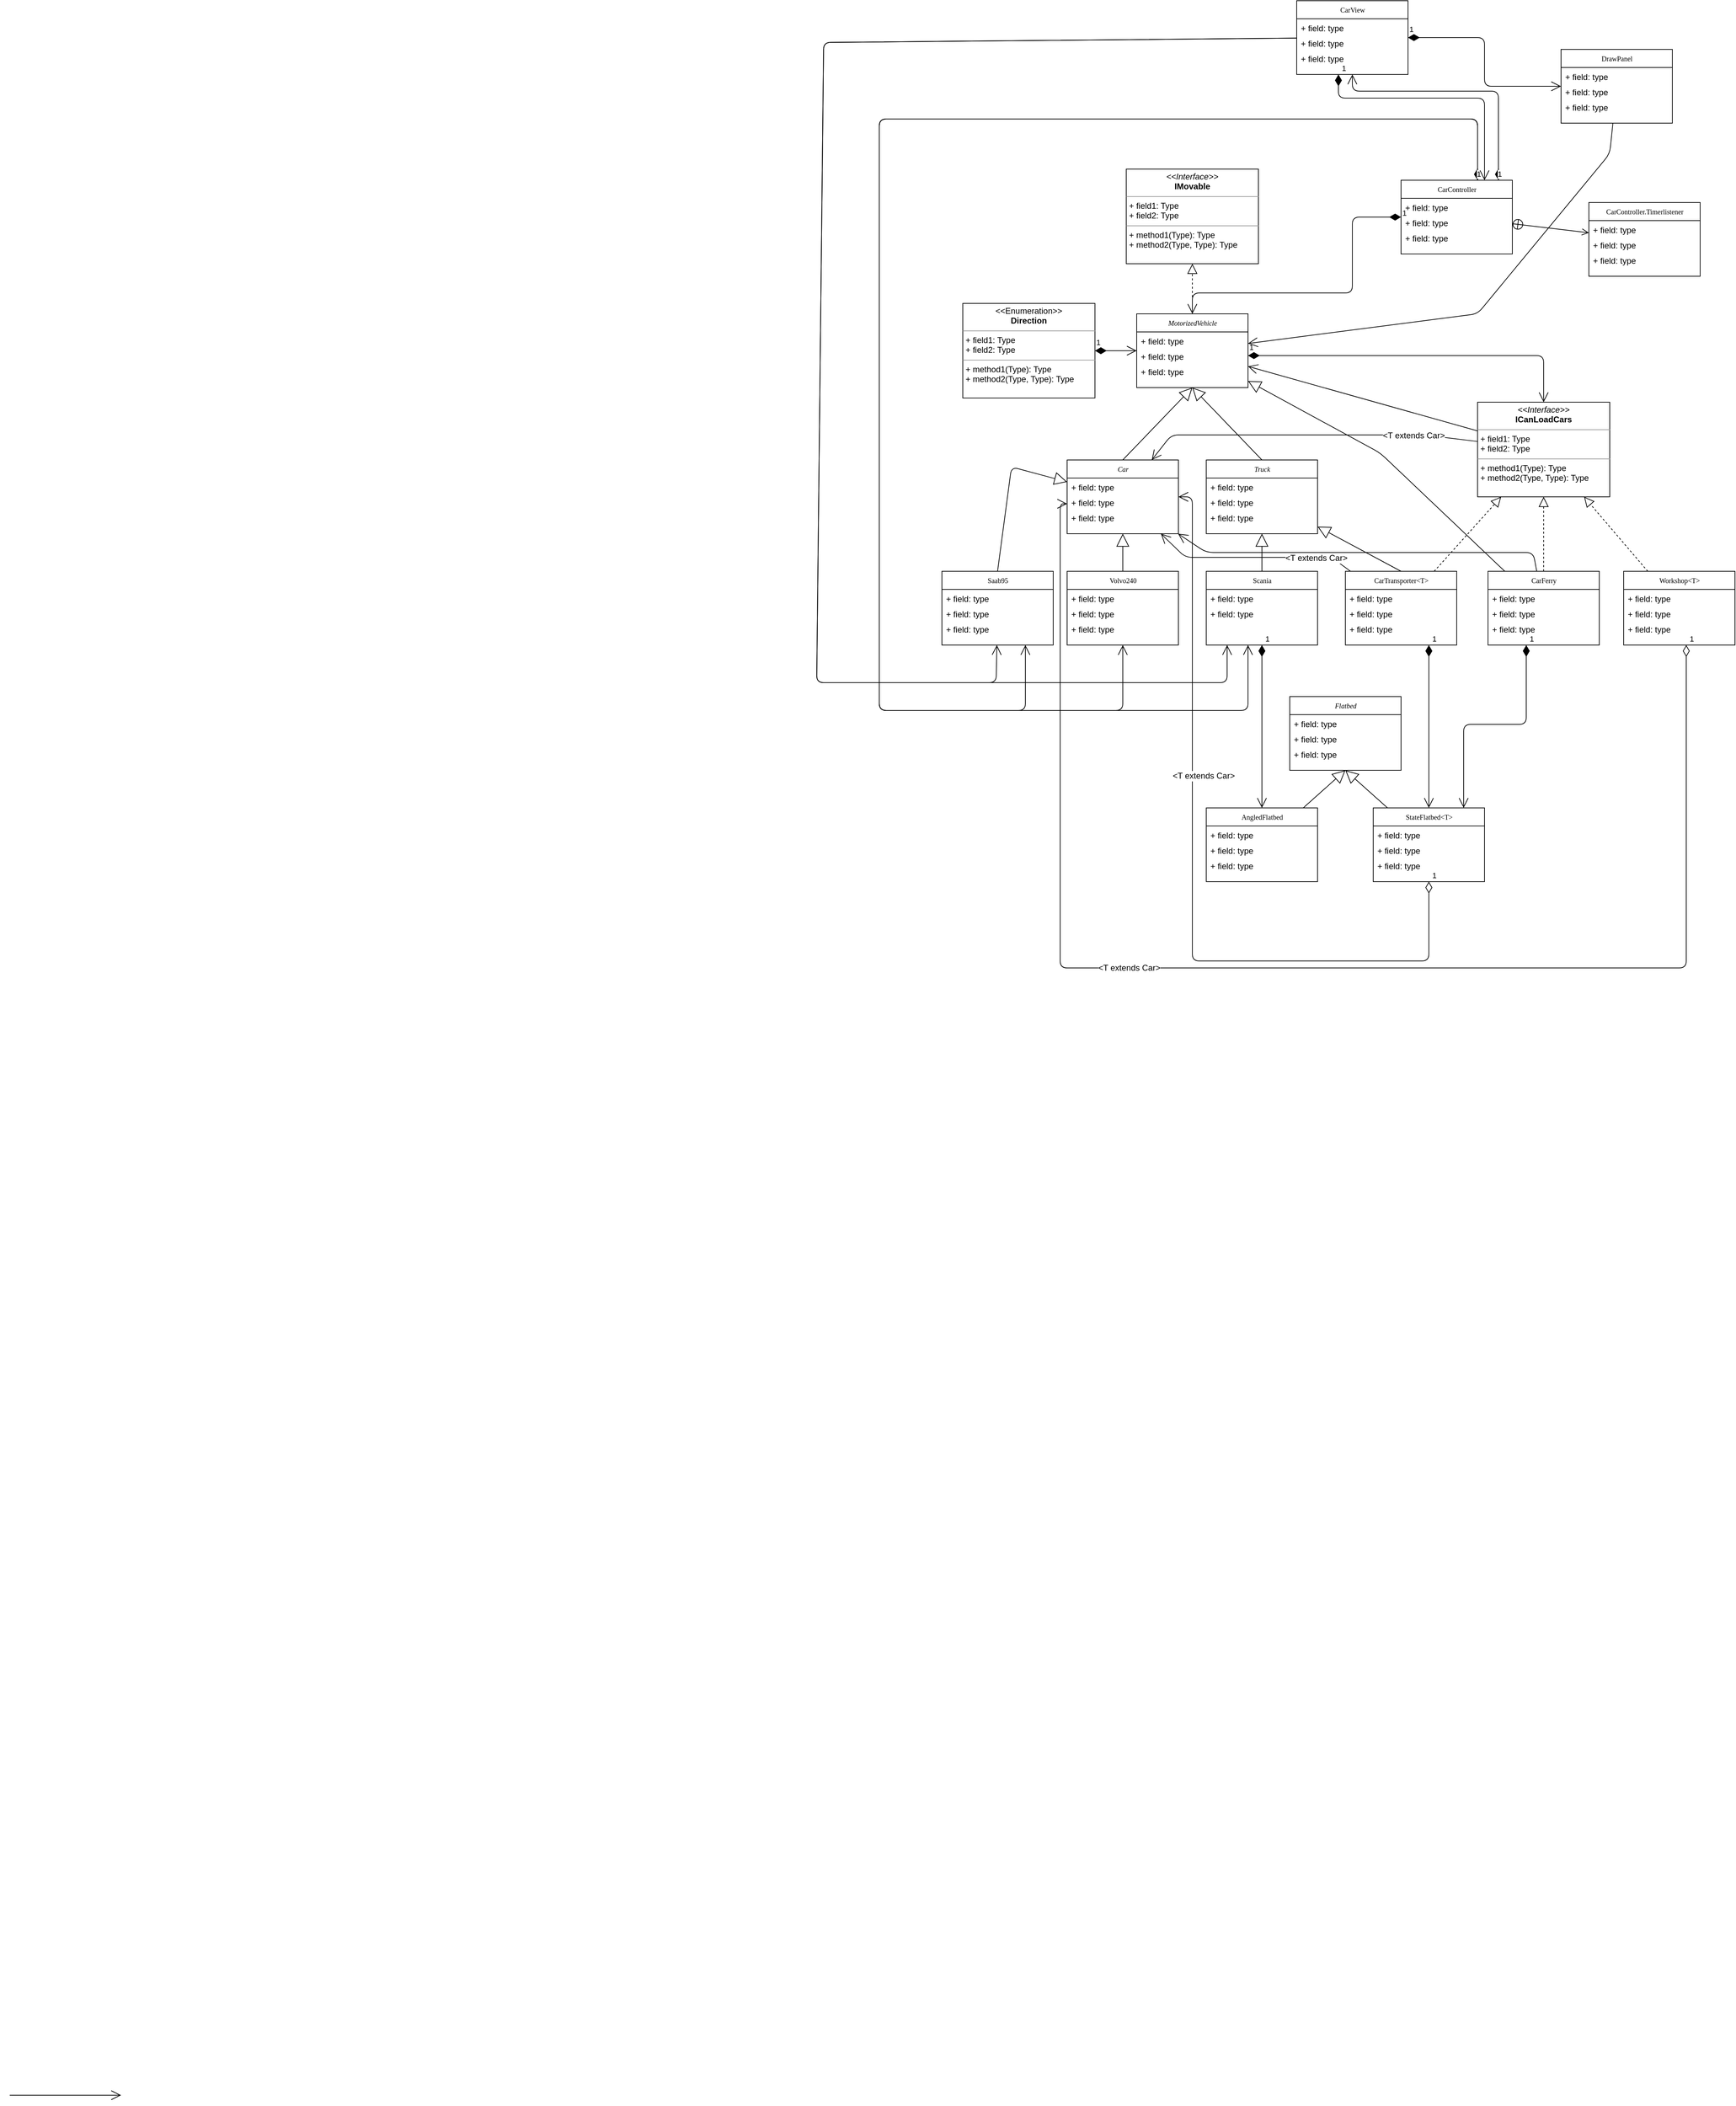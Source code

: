 <mxfile version="12.3.3" type="device" pages="1"><diagram id="c4acf3e9-155e-7222-9cf6-157b1a14988f" name="Page-1"><mxGraphModel dx="3958" dy="777" grid="1" gridSize="10" guides="1" tooltips="1" connect="1" arrows="1" fold="1" page="1" pageScale="1" pageWidth="850" pageHeight="1100" background="#ffffff" math="0" shadow="0"><root><mxCell id="0"/><mxCell id="1" parent="0"/><mxCell id="22l6sueiHiFFFNzTokqS-2" value="&lt;i&gt;MotorizedVehicle&lt;/i&gt;" style="swimlane;html=1;fontStyle=0;childLayout=stackLayout;horizontal=1;startSize=26;fillColor=none;horizontalStack=0;resizeParent=1;resizeLast=0;collapsible=1;marginBottom=0;swimlaneFillColor=#ffffff;rounded=0;shadow=0;comic=0;labelBackgroundColor=none;strokeWidth=1;fontFamily=Verdana;fontSize=10;align=center;" parent="1" vertex="1"><mxGeometry x="-640" y="1240" width="160" height="106" as="geometry"/></mxCell><mxCell id="22l6sueiHiFFFNzTokqS-3" value="+ field: type" style="text;html=1;strokeColor=none;fillColor=none;align=left;verticalAlign=top;spacingLeft=4;spacingRight=4;whiteSpace=wrap;overflow=hidden;rotatable=0;points=[[0,0.5],[1,0.5]];portConstraint=eastwest;" parent="22l6sueiHiFFFNzTokqS-2" vertex="1"><mxGeometry y="26" width="160" height="22" as="geometry"/></mxCell><mxCell id="22l6sueiHiFFFNzTokqS-4" value="+ field: type" style="text;html=1;strokeColor=none;fillColor=none;align=left;verticalAlign=top;spacingLeft=4;spacingRight=4;whiteSpace=wrap;overflow=hidden;rotatable=0;points=[[0,0.5],[1,0.5]];portConstraint=eastwest;" parent="22l6sueiHiFFFNzTokqS-2" vertex="1"><mxGeometry y="48" width="160" height="22" as="geometry"/></mxCell><mxCell id="22l6sueiHiFFFNzTokqS-5" value="+ field: type" style="text;html=1;strokeColor=none;fillColor=none;align=left;verticalAlign=top;spacingLeft=4;spacingRight=4;whiteSpace=wrap;overflow=hidden;rotatable=0;points=[[0,0.5],[1,0.5]];portConstraint=eastwest;" parent="22l6sueiHiFFFNzTokqS-2" vertex="1"><mxGeometry y="70" width="160" height="22" as="geometry"/></mxCell><mxCell id="22l6sueiHiFFFNzTokqS-6" value="Volvo240" style="swimlane;html=1;fontStyle=0;childLayout=stackLayout;horizontal=1;startSize=26;fillColor=none;horizontalStack=0;resizeParent=1;resizeLast=0;collapsible=1;marginBottom=0;swimlaneFillColor=#ffffff;rounded=0;shadow=0;comic=0;labelBackgroundColor=none;strokeWidth=1;fontFamily=Verdana;fontSize=10;align=center;" parent="1" vertex="1"><mxGeometry x="-740" y="1610" width="160" height="106" as="geometry"/></mxCell><mxCell id="22l6sueiHiFFFNzTokqS-7" value="+ field: type" style="text;html=1;strokeColor=none;fillColor=none;align=left;verticalAlign=top;spacingLeft=4;spacingRight=4;whiteSpace=wrap;overflow=hidden;rotatable=0;points=[[0,0.5],[1,0.5]];portConstraint=eastwest;" parent="22l6sueiHiFFFNzTokqS-6" vertex="1"><mxGeometry y="26" width="160" height="22" as="geometry"/></mxCell><mxCell id="22l6sueiHiFFFNzTokqS-8" value="+ field: type" style="text;html=1;strokeColor=none;fillColor=none;align=left;verticalAlign=top;spacingLeft=4;spacingRight=4;whiteSpace=wrap;overflow=hidden;rotatable=0;points=[[0,0.5],[1,0.5]];portConstraint=eastwest;" parent="22l6sueiHiFFFNzTokqS-6" vertex="1"><mxGeometry y="48" width="160" height="22" as="geometry"/></mxCell><mxCell id="22l6sueiHiFFFNzTokqS-9" value="+ field: type" style="text;html=1;strokeColor=none;fillColor=none;align=left;verticalAlign=top;spacingLeft=4;spacingRight=4;whiteSpace=wrap;overflow=hidden;rotatable=0;points=[[0,0.5],[1,0.5]];portConstraint=eastwest;" parent="22l6sueiHiFFFNzTokqS-6" vertex="1"><mxGeometry y="70" width="160" height="22" as="geometry"/></mxCell><mxCell id="22l6sueiHiFFFNzTokqS-12" value="&lt;p style=&quot;margin: 0px ; margin-top: 4px ; text-align: center&quot;&gt;&lt;i&gt;&amp;lt;&amp;lt;Interface&amp;gt;&amp;gt;&lt;/i&gt;&lt;br&gt;&lt;b&gt;IMovable&lt;/b&gt;&lt;/p&gt;&lt;hr size=&quot;1&quot;&gt;&lt;p style=&quot;margin: 0px ; margin-left: 4px&quot;&gt;+ field1: Type&lt;br&gt;+ field2: Type&lt;/p&gt;&lt;hr size=&quot;1&quot;&gt;&lt;p style=&quot;margin: 0px ; margin-left: 4px&quot;&gt;+ method1(Type): Type&lt;br&gt;+ method2(Type, Type): Type&lt;/p&gt;" style="verticalAlign=top;align=left;overflow=fill;fontSize=12;fontFamily=Helvetica;html=1;rounded=0;shadow=0;comic=0;labelBackgroundColor=none;strokeWidth=1" parent="1" vertex="1"><mxGeometry x="-655" y="1032" width="190" height="136" as="geometry"/></mxCell><mxCell id="22l6sueiHiFFFNzTokqS-14" value="Scania" style="swimlane;html=1;fontStyle=0;childLayout=stackLayout;horizontal=1;startSize=26;fillColor=none;horizontalStack=0;resizeParent=1;resizeLast=0;collapsible=1;marginBottom=0;swimlaneFillColor=#ffffff;rounded=0;shadow=0;comic=0;labelBackgroundColor=none;strokeWidth=1;fontFamily=Verdana;fontSize=10;align=center;" parent="1" vertex="1"><mxGeometry x="-540" y="1610" width="160" height="106" as="geometry"/></mxCell><mxCell id="22l6sueiHiFFFNzTokqS-15" value="+ field: type" style="text;html=1;strokeColor=none;fillColor=none;align=left;verticalAlign=top;spacingLeft=4;spacingRight=4;whiteSpace=wrap;overflow=hidden;rotatable=0;points=[[0,0.5],[1,0.5]];portConstraint=eastwest;" parent="22l6sueiHiFFFNzTokqS-14" vertex="1"><mxGeometry y="26" width="160" height="22" as="geometry"/></mxCell><mxCell id="22l6sueiHiFFFNzTokqS-17" value="+ field: type" style="text;html=1;strokeColor=none;fillColor=none;align=left;verticalAlign=top;spacingLeft=4;spacingRight=4;whiteSpace=wrap;overflow=hidden;rotatable=0;points=[[0,0.5],[1,0.5]];portConstraint=eastwest;" parent="22l6sueiHiFFFNzTokqS-14" vertex="1"><mxGeometry y="48" width="160" height="22" as="geometry"/></mxCell><mxCell id="22l6sueiHiFFFNzTokqS-18" value="Saab95" style="swimlane;html=1;fontStyle=0;childLayout=stackLayout;horizontal=1;startSize=26;fillColor=none;horizontalStack=0;resizeParent=1;resizeLast=0;collapsible=1;marginBottom=0;swimlaneFillColor=#ffffff;rounded=0;shadow=0;comic=0;labelBackgroundColor=none;strokeWidth=1;fontFamily=Verdana;fontSize=10;align=center;" parent="1" vertex="1"><mxGeometry x="-920" y="1610" width="160" height="106" as="geometry"/></mxCell><mxCell id="22l6sueiHiFFFNzTokqS-19" value="+ field: type" style="text;html=1;strokeColor=none;fillColor=none;align=left;verticalAlign=top;spacingLeft=4;spacingRight=4;whiteSpace=wrap;overflow=hidden;rotatable=0;points=[[0,0.5],[1,0.5]];portConstraint=eastwest;" parent="22l6sueiHiFFFNzTokqS-18" vertex="1"><mxGeometry y="26" width="160" height="22" as="geometry"/></mxCell><mxCell id="22l6sueiHiFFFNzTokqS-20" value="+ field: type" style="text;html=1;strokeColor=none;fillColor=none;align=left;verticalAlign=top;spacingLeft=4;spacingRight=4;whiteSpace=wrap;overflow=hidden;rotatable=0;points=[[0,0.5],[1,0.5]];portConstraint=eastwest;" parent="22l6sueiHiFFFNzTokqS-18" vertex="1"><mxGeometry y="48" width="160" height="22" as="geometry"/></mxCell><mxCell id="22l6sueiHiFFFNzTokqS-21" value="+ field: type" style="text;html=1;strokeColor=none;fillColor=none;align=left;verticalAlign=top;spacingLeft=4;spacingRight=4;whiteSpace=wrap;overflow=hidden;rotatable=0;points=[[0,0.5],[1,0.5]];portConstraint=eastwest;" parent="22l6sueiHiFFFNzTokqS-18" vertex="1"><mxGeometry y="70" width="160" height="22" as="geometry"/></mxCell><mxCell id="22l6sueiHiFFFNzTokqS-29" value="&lt;i&gt;Car&lt;/i&gt;" style="swimlane;html=1;fontStyle=0;childLayout=stackLayout;horizontal=1;startSize=26;fillColor=none;horizontalStack=0;resizeParent=1;resizeLast=0;collapsible=1;marginBottom=0;swimlaneFillColor=#ffffff;rounded=0;shadow=0;comic=0;labelBackgroundColor=none;strokeWidth=1;fontFamily=Verdana;fontSize=10;align=center;" parent="1" vertex="1"><mxGeometry x="-740" y="1450" width="160" height="106" as="geometry"/></mxCell><mxCell id="22l6sueiHiFFFNzTokqS-30" value="+ field: type" style="text;html=1;strokeColor=none;fillColor=none;align=left;verticalAlign=top;spacingLeft=4;spacingRight=4;whiteSpace=wrap;overflow=hidden;rotatable=0;points=[[0,0.5],[1,0.5]];portConstraint=eastwest;" parent="22l6sueiHiFFFNzTokqS-29" vertex="1"><mxGeometry y="26" width="160" height="22" as="geometry"/></mxCell><mxCell id="22l6sueiHiFFFNzTokqS-31" value="+ field: type" style="text;html=1;strokeColor=none;fillColor=none;align=left;verticalAlign=top;spacingLeft=4;spacingRight=4;whiteSpace=wrap;overflow=hidden;rotatable=0;points=[[0,0.5],[1,0.5]];portConstraint=eastwest;" parent="22l6sueiHiFFFNzTokqS-29" vertex="1"><mxGeometry y="48" width="160" height="22" as="geometry"/></mxCell><mxCell id="22l6sueiHiFFFNzTokqS-32" value="+ field: type" style="text;html=1;strokeColor=none;fillColor=none;align=left;verticalAlign=top;spacingLeft=4;spacingRight=4;whiteSpace=wrap;overflow=hidden;rotatable=0;points=[[0,0.5],[1,0.5]];portConstraint=eastwest;" parent="22l6sueiHiFFFNzTokqS-29" vertex="1"><mxGeometry y="70" width="160" height="22" as="geometry"/></mxCell><mxCell id="22l6sueiHiFFFNzTokqS-33" value="&lt;i&gt;Truck&lt;br&gt;&lt;/i&gt;" style="swimlane;html=1;fontStyle=0;childLayout=stackLayout;horizontal=1;startSize=26;fillColor=none;horizontalStack=0;resizeParent=1;resizeLast=0;collapsible=1;marginBottom=0;swimlaneFillColor=#ffffff;rounded=0;shadow=0;comic=0;labelBackgroundColor=none;strokeWidth=1;fontFamily=Verdana;fontSize=10;align=center;" parent="1" vertex="1"><mxGeometry x="-540" y="1450" width="160" height="106" as="geometry"/></mxCell><mxCell id="22l6sueiHiFFFNzTokqS-34" value="+ field: type" style="text;html=1;strokeColor=none;fillColor=none;align=left;verticalAlign=top;spacingLeft=4;spacingRight=4;whiteSpace=wrap;overflow=hidden;rotatable=0;points=[[0,0.5],[1,0.5]];portConstraint=eastwest;" parent="22l6sueiHiFFFNzTokqS-33" vertex="1"><mxGeometry y="26" width="160" height="22" as="geometry"/></mxCell><mxCell id="22l6sueiHiFFFNzTokqS-35" value="+ field: type" style="text;html=1;strokeColor=none;fillColor=none;align=left;verticalAlign=top;spacingLeft=4;spacingRight=4;whiteSpace=wrap;overflow=hidden;rotatable=0;points=[[0,0.5],[1,0.5]];portConstraint=eastwest;" parent="22l6sueiHiFFFNzTokqS-33" vertex="1"><mxGeometry y="48" width="160" height="22" as="geometry"/></mxCell><mxCell id="22l6sueiHiFFFNzTokqS-36" value="+ field: type" style="text;html=1;strokeColor=none;fillColor=none;align=left;verticalAlign=top;spacingLeft=4;spacingRight=4;whiteSpace=wrap;overflow=hidden;rotatable=0;points=[[0,0.5],[1,0.5]];portConstraint=eastwest;" parent="22l6sueiHiFFFNzTokqS-33" vertex="1"><mxGeometry y="70" width="160" height="22" as="geometry"/></mxCell><mxCell id="22l6sueiHiFFFNzTokqS-38" value="&lt;i&gt;Flatbed&lt;br&gt;&lt;/i&gt;" style="swimlane;html=1;fontStyle=0;childLayout=stackLayout;horizontal=1;startSize=26;fillColor=none;horizontalStack=0;resizeParent=1;resizeLast=0;collapsible=1;marginBottom=0;swimlaneFillColor=#ffffff;rounded=0;shadow=0;comic=0;labelBackgroundColor=none;strokeWidth=1;fontFamily=Verdana;fontSize=10;align=center;" parent="1" vertex="1"><mxGeometry x="-420" y="1790" width="160" height="106" as="geometry"/></mxCell><mxCell id="22l6sueiHiFFFNzTokqS-39" value="+ field: type" style="text;html=1;strokeColor=none;fillColor=none;align=left;verticalAlign=top;spacingLeft=4;spacingRight=4;whiteSpace=wrap;overflow=hidden;rotatable=0;points=[[0,0.5],[1,0.5]];portConstraint=eastwest;" parent="22l6sueiHiFFFNzTokqS-38" vertex="1"><mxGeometry y="26" width="160" height="22" as="geometry"/></mxCell><mxCell id="22l6sueiHiFFFNzTokqS-40" value="+ field: type" style="text;html=1;strokeColor=none;fillColor=none;align=left;verticalAlign=top;spacingLeft=4;spacingRight=4;whiteSpace=wrap;overflow=hidden;rotatable=0;points=[[0,0.5],[1,0.5]];portConstraint=eastwest;" parent="22l6sueiHiFFFNzTokqS-38" vertex="1"><mxGeometry y="48" width="160" height="22" as="geometry"/></mxCell><mxCell id="22l6sueiHiFFFNzTokqS-41" value="+ field: type" style="text;html=1;strokeColor=none;fillColor=none;align=left;verticalAlign=top;spacingLeft=4;spacingRight=4;whiteSpace=wrap;overflow=hidden;rotatable=0;points=[[0,0.5],[1,0.5]];portConstraint=eastwest;" parent="22l6sueiHiFFFNzTokqS-38" vertex="1"><mxGeometry y="70" width="160" height="22" as="geometry"/></mxCell><mxCell id="22l6sueiHiFFFNzTokqS-42" value="StateFlatbed&amp;lt;T&amp;gt;" style="swimlane;html=1;fontStyle=0;childLayout=stackLayout;horizontal=1;startSize=26;fillColor=none;horizontalStack=0;resizeParent=1;resizeLast=0;collapsible=1;marginBottom=0;swimlaneFillColor=#ffffff;rounded=0;shadow=0;comic=0;labelBackgroundColor=none;strokeWidth=1;fontFamily=Verdana;fontSize=10;align=center;" parent="1" vertex="1"><mxGeometry x="-300" y="1950" width="160" height="106" as="geometry"/></mxCell><mxCell id="22l6sueiHiFFFNzTokqS-43" value="+ field: type" style="text;html=1;strokeColor=none;fillColor=none;align=left;verticalAlign=top;spacingLeft=4;spacingRight=4;whiteSpace=wrap;overflow=hidden;rotatable=0;points=[[0,0.5],[1,0.5]];portConstraint=eastwest;" parent="22l6sueiHiFFFNzTokqS-42" vertex="1"><mxGeometry y="26" width="160" height="22" as="geometry"/></mxCell><mxCell id="22l6sueiHiFFFNzTokqS-44" value="+ field: type" style="text;html=1;strokeColor=none;fillColor=none;align=left;verticalAlign=top;spacingLeft=4;spacingRight=4;whiteSpace=wrap;overflow=hidden;rotatable=0;points=[[0,0.5],[1,0.5]];portConstraint=eastwest;" parent="22l6sueiHiFFFNzTokqS-42" vertex="1"><mxGeometry y="48" width="160" height="22" as="geometry"/></mxCell><mxCell id="22l6sueiHiFFFNzTokqS-45" value="+ field: type" style="text;html=1;strokeColor=none;fillColor=none;align=left;verticalAlign=top;spacingLeft=4;spacingRight=4;whiteSpace=wrap;overflow=hidden;rotatable=0;points=[[0,0.5],[1,0.5]];portConstraint=eastwest;" parent="22l6sueiHiFFFNzTokqS-42" vertex="1"><mxGeometry y="70" width="160" height="22" as="geometry"/></mxCell><mxCell id="22l6sueiHiFFFNzTokqS-46" value="AngledFlatbed" style="swimlane;html=1;fontStyle=0;childLayout=stackLayout;horizontal=1;startSize=26;fillColor=none;horizontalStack=0;resizeParent=1;resizeLast=0;collapsible=1;marginBottom=0;swimlaneFillColor=#ffffff;rounded=0;shadow=0;comic=0;labelBackgroundColor=none;strokeWidth=1;fontFamily=Verdana;fontSize=10;align=center;" parent="1" vertex="1"><mxGeometry x="-540" y="1950" width="160" height="106" as="geometry"/></mxCell><mxCell id="22l6sueiHiFFFNzTokqS-47" value="+ field: type" style="text;html=1;strokeColor=none;fillColor=none;align=left;verticalAlign=top;spacingLeft=4;spacingRight=4;whiteSpace=wrap;overflow=hidden;rotatable=0;points=[[0,0.5],[1,0.5]];portConstraint=eastwest;" parent="22l6sueiHiFFFNzTokqS-46" vertex="1"><mxGeometry y="26" width="160" height="22" as="geometry"/></mxCell><mxCell id="22l6sueiHiFFFNzTokqS-48" value="+ field: type" style="text;html=1;strokeColor=none;fillColor=none;align=left;verticalAlign=top;spacingLeft=4;spacingRight=4;whiteSpace=wrap;overflow=hidden;rotatable=0;points=[[0,0.5],[1,0.5]];portConstraint=eastwest;" parent="22l6sueiHiFFFNzTokqS-46" vertex="1"><mxGeometry y="48" width="160" height="22" as="geometry"/></mxCell><mxCell id="22l6sueiHiFFFNzTokqS-49" value="+ field: type" style="text;html=1;strokeColor=none;fillColor=none;align=left;verticalAlign=top;spacingLeft=4;spacingRight=4;whiteSpace=wrap;overflow=hidden;rotatable=0;points=[[0,0.5],[1,0.5]];portConstraint=eastwest;" parent="22l6sueiHiFFFNzTokqS-46" vertex="1"><mxGeometry y="70" width="160" height="22" as="geometry"/></mxCell><mxCell id="22l6sueiHiFFFNzTokqS-50" value="&lt;p style=&quot;margin: 0px ; margin-top: 4px ; text-align: center&quot;&gt;&lt;i&gt;&amp;lt;&amp;lt;Interface&amp;gt;&amp;gt;&lt;/i&gt;&lt;br&gt;&lt;b&gt;ICanLoadCars&lt;/b&gt;&lt;/p&gt;&lt;hr size=&quot;1&quot;&gt;&lt;p style=&quot;margin: 0px ; margin-left: 4px&quot;&gt;+ field1: Type&lt;br&gt;+ field2: Type&lt;/p&gt;&lt;hr size=&quot;1&quot;&gt;&lt;p style=&quot;margin: 0px ; margin-left: 4px&quot;&gt;+ method1(Type): Type&lt;br&gt;+ method2(Type, Type): Type&lt;/p&gt;" style="verticalAlign=top;align=left;overflow=fill;fontSize=12;fontFamily=Helvetica;html=1;rounded=0;shadow=0;comic=0;labelBackgroundColor=none;strokeWidth=1" parent="1" vertex="1"><mxGeometry x="-150" y="1367" width="190" height="136" as="geometry"/></mxCell><mxCell id="22l6sueiHiFFFNzTokqS-55" value="Workshop&amp;lt;T&amp;gt;" style="swimlane;html=1;fontStyle=0;childLayout=stackLayout;horizontal=1;startSize=26;fillColor=none;horizontalStack=0;resizeParent=1;resizeLast=0;collapsible=1;marginBottom=0;swimlaneFillColor=#ffffff;rounded=0;shadow=0;comic=0;labelBackgroundColor=none;strokeWidth=1;fontFamily=Verdana;fontSize=10;align=center;" parent="1" vertex="1"><mxGeometry x="60" y="1610" width="160" height="106" as="geometry"/></mxCell><mxCell id="22l6sueiHiFFFNzTokqS-56" value="+ field: type" style="text;html=1;strokeColor=none;fillColor=none;align=left;verticalAlign=top;spacingLeft=4;spacingRight=4;whiteSpace=wrap;overflow=hidden;rotatable=0;points=[[0,0.5],[1,0.5]];portConstraint=eastwest;" parent="22l6sueiHiFFFNzTokqS-55" vertex="1"><mxGeometry y="26" width="160" height="22" as="geometry"/></mxCell><mxCell id="22l6sueiHiFFFNzTokqS-57" value="+ field: type" style="text;html=1;strokeColor=none;fillColor=none;align=left;verticalAlign=top;spacingLeft=4;spacingRight=4;whiteSpace=wrap;overflow=hidden;rotatable=0;points=[[0,0.5],[1,0.5]];portConstraint=eastwest;" parent="22l6sueiHiFFFNzTokqS-55" vertex="1"><mxGeometry y="48" width="160" height="22" as="geometry"/></mxCell><mxCell id="22l6sueiHiFFFNzTokqS-58" value="+ field: type" style="text;html=1;strokeColor=none;fillColor=none;align=left;verticalAlign=top;spacingLeft=4;spacingRight=4;whiteSpace=wrap;overflow=hidden;rotatable=0;points=[[0,0.5],[1,0.5]];portConstraint=eastwest;" parent="22l6sueiHiFFFNzTokqS-55" vertex="1"><mxGeometry y="70" width="160" height="22" as="geometry"/></mxCell><mxCell id="22l6sueiHiFFFNzTokqS-59" value="" style="endArrow=block;endSize=16;endFill=0;html=1;exitX=0.5;exitY=0;exitDx=0;exitDy=0;entryX=0.5;entryY=1;entryDx=0;entryDy=0;" parent="1" source="22l6sueiHiFFFNzTokqS-33" target="22l6sueiHiFFFNzTokqS-2" edge="1"><mxGeometry width="160" relative="1" as="geometry"><mxPoint x="600" y="1069.5" as="sourcePoint"/><mxPoint x="440" y="1069.5" as="targetPoint"/></mxGeometry></mxCell><mxCell id="22l6sueiHiFFFNzTokqS-60" value="" style="endArrow=block;endSize=16;endFill=0;html=1;exitX=0.5;exitY=0;exitDx=0;exitDy=0;entryX=0.5;entryY=1;entryDx=0;entryDy=0;" parent="1" source="22l6sueiHiFFFNzTokqS-29" target="22l6sueiHiFFFNzTokqS-2" edge="1"><mxGeometry width="160" relative="1" as="geometry"><mxPoint x="290" y="1110" as="sourcePoint"/><mxPoint x="395" y="1064" as="targetPoint"/></mxGeometry></mxCell><mxCell id="22l6sueiHiFFFNzTokqS-61" value="" style="endArrow=block;endSize=16;endFill=0;html=1;exitX=0.5;exitY=0;exitDx=0;exitDy=0;" parent="1" source="22l6sueiHiFFFNzTokqS-24" target="22l6sueiHiFFFNzTokqS-33" edge="1"><mxGeometry width="160" relative="1" as="geometry"><mxPoint x="175" y="1266" as="sourcePoint"/><mxPoint x="280" y="1220" as="targetPoint"/></mxGeometry></mxCell><mxCell id="22l6sueiHiFFFNzTokqS-62" value="" style="endArrow=block;endSize=16;endFill=0;html=1;exitX=0.5;exitY=0;exitDx=0;exitDy=0;" parent="1" source="22l6sueiHiFFFNzTokqS-14" target="22l6sueiHiFFFNzTokqS-33" edge="1"><mxGeometry width="160" relative="1" as="geometry"><mxPoint x="110" y="1290" as="sourcePoint"/><mxPoint x="290" y="1216" as="targetPoint"/><Array as="points"/></mxGeometry></mxCell><mxCell id="22l6sueiHiFFFNzTokqS-63" value="" style="endArrow=block;endSize=16;endFill=0;html=1;exitX=0.5;exitY=0;exitDx=0;exitDy=0;" parent="1" source="22l6sueiHiFFFNzTokqS-18" target="22l6sueiHiFFFNzTokqS-29" edge="1"><mxGeometry width="160" relative="1" as="geometry"><mxPoint x="-840" y="1634" as="sourcePoint"/><mxPoint x="-840" y="1570" as="targetPoint"/><Array as="points"><mxPoint x="-820" y="1460"/></Array></mxGeometry></mxCell><mxCell id="22l6sueiHiFFFNzTokqS-64" value="" style="endArrow=block;endSize=16;endFill=0;html=1;exitX=0.5;exitY=0;exitDx=0;exitDy=0;" parent="1" source="22l6sueiHiFFFNzTokqS-6" target="22l6sueiHiFFFNzTokqS-29" edge="1"><mxGeometry width="160" relative="1" as="geometry"><mxPoint x="-800" y="1624" as="sourcePoint"/><mxPoint x="-800" y="1550" as="targetPoint"/></mxGeometry></mxCell><mxCell id="22l6sueiHiFFFNzTokqS-66" value="" style="endArrow=block;endSize=16;endFill=0;html=1;entryX=0.5;entryY=1;entryDx=0;entryDy=0;" parent="1" source="22l6sueiHiFFFNzTokqS-46" target="22l6sueiHiFFFNzTokqS-38" edge="1"><mxGeometry width="160" relative="1" as="geometry"><mxPoint x="-110" y="1374" as="sourcePoint"/><mxPoint x="-200" y="1300" as="targetPoint"/></mxGeometry></mxCell><mxCell id="JHe9qnljr61eEsj72Y4U-10" value="CarFerry" style="swimlane;html=1;fontStyle=0;childLayout=stackLayout;horizontal=1;startSize=26;fillColor=none;horizontalStack=0;resizeParent=1;resizeLast=0;collapsible=1;marginBottom=0;swimlaneFillColor=#ffffff;rounded=0;shadow=0;comic=0;labelBackgroundColor=none;strokeWidth=1;fontFamily=Verdana;fontSize=10;align=center;" parent="1" vertex="1"><mxGeometry x="-135" y="1610" width="160" height="106" as="geometry"/></mxCell><mxCell id="JHe9qnljr61eEsj72Y4U-11" value="+ field: type" style="text;html=1;strokeColor=none;fillColor=none;align=left;verticalAlign=top;spacingLeft=4;spacingRight=4;whiteSpace=wrap;overflow=hidden;rotatable=0;points=[[0,0.5],[1,0.5]];portConstraint=eastwest;" parent="JHe9qnljr61eEsj72Y4U-10" vertex="1"><mxGeometry y="26" width="160" height="22" as="geometry"/></mxCell><mxCell id="JHe9qnljr61eEsj72Y4U-12" value="+ field: type" style="text;html=1;strokeColor=none;fillColor=none;align=left;verticalAlign=top;spacingLeft=4;spacingRight=4;whiteSpace=wrap;overflow=hidden;rotatable=0;points=[[0,0.5],[1,0.5]];portConstraint=eastwest;" parent="JHe9qnljr61eEsj72Y4U-10" vertex="1"><mxGeometry y="48" width="160" height="22" as="geometry"/></mxCell><mxCell id="JHe9qnljr61eEsj72Y4U-13" value="+ field: type" style="text;html=1;strokeColor=none;fillColor=none;align=left;verticalAlign=top;spacingLeft=4;spacingRight=4;whiteSpace=wrap;overflow=hidden;rotatable=0;points=[[0,0.5],[1,0.5]];portConstraint=eastwest;" parent="JHe9qnljr61eEsj72Y4U-10" vertex="1"><mxGeometry y="70" width="160" height="22" as="geometry"/></mxCell><mxCell id="22l6sueiHiFFFNzTokqS-24" value="CarTransporter&amp;lt;T&amp;gt;" style="swimlane;html=1;fontStyle=0;childLayout=stackLayout;horizontal=1;startSize=26;fillColor=none;horizontalStack=0;resizeParent=1;resizeLast=0;collapsible=1;marginBottom=0;swimlaneFillColor=#ffffff;rounded=0;shadow=0;comic=0;labelBackgroundColor=none;strokeWidth=1;fontFamily=Verdana;fontSize=10;align=center;" parent="1" vertex="1"><mxGeometry x="-340" y="1610" width="160" height="106" as="geometry"/></mxCell><mxCell id="22l6sueiHiFFFNzTokqS-25" value="+ field: type" style="text;html=1;strokeColor=none;fillColor=none;align=left;verticalAlign=top;spacingLeft=4;spacingRight=4;whiteSpace=wrap;overflow=hidden;rotatable=0;points=[[0,0.5],[1,0.5]];portConstraint=eastwest;" parent="22l6sueiHiFFFNzTokqS-24" vertex="1"><mxGeometry y="26" width="160" height="22" as="geometry"/></mxCell><mxCell id="22l6sueiHiFFFNzTokqS-26" value="+ field: type" style="text;html=1;strokeColor=none;fillColor=none;align=left;verticalAlign=top;spacingLeft=4;spacingRight=4;whiteSpace=wrap;overflow=hidden;rotatable=0;points=[[0,0.5],[1,0.5]];portConstraint=eastwest;" parent="22l6sueiHiFFFNzTokqS-24" vertex="1"><mxGeometry y="48" width="160" height="22" as="geometry"/></mxCell><mxCell id="22l6sueiHiFFFNzTokqS-27" value="+ field: type" style="text;html=1;strokeColor=none;fillColor=none;align=left;verticalAlign=top;spacingLeft=4;spacingRight=4;whiteSpace=wrap;overflow=hidden;rotatable=0;points=[[0,0.5],[1,0.5]];portConstraint=eastwest;" parent="22l6sueiHiFFFNzTokqS-24" vertex="1"><mxGeometry y="70" width="160" height="22" as="geometry"/></mxCell><mxCell id="JHe9qnljr61eEsj72Y4U-16" value="" style="endArrow=block;endSize=16;endFill=0;html=1;" parent="1" source="JHe9qnljr61eEsj72Y4U-10" target="22l6sueiHiFFFNzTokqS-2" edge="1"><mxGeometry width="160" relative="1" as="geometry"><mxPoint x="130" y="1063" as="sourcePoint"/><mxPoint x="235" y="1017" as="targetPoint"/><Array as="points"><mxPoint x="-290" y="1440"/></Array></mxGeometry></mxCell><mxCell id="JHe9qnljr61eEsj72Y4U-19" value="1" style="endArrow=open;html=1;endSize=12;startArrow=diamondThin;startSize=14;startFill=1;edgeStyle=orthogonalEdgeStyle;align=left;verticalAlign=bottom;" parent="1" source="22l6sueiHiFFFNzTokqS-24" target="22l6sueiHiFFFNzTokqS-42" edge="1"><mxGeometry x="-1" y="3" relative="1" as="geometry"><mxPoint x="-210" y="1640" as="sourcePoint"/><mxPoint x="-50" y="1640" as="targetPoint"/><Array as="points"><mxPoint x="-220" y="1770"/><mxPoint x="-220" y="1770"/></Array></mxGeometry></mxCell><mxCell id="JHe9qnljr61eEsj72Y4U-20" value="1" style="endArrow=open;html=1;endSize=12;startArrow=diamondThin;startSize=14;startFill=1;edgeStyle=orthogonalEdgeStyle;align=left;verticalAlign=bottom;" parent="1" source="JHe9qnljr61eEsj72Y4U-10" target="22l6sueiHiFFFNzTokqS-42" edge="1"><mxGeometry x="-1" y="3" relative="1" as="geometry"><mxPoint x="30" y="1343" as="sourcePoint"/><mxPoint x="-190" y="1423" as="targetPoint"/><Array as="points"><mxPoint x="-80" y="1830"/><mxPoint x="-170" y="1830"/></Array></mxGeometry></mxCell><mxCell id="JHe9qnljr61eEsj72Y4U-22" value="1" style="endArrow=open;html=1;endSize=12;startArrow=diamondThin;startSize=14;startFill=1;edgeStyle=orthogonalEdgeStyle;align=left;verticalAlign=bottom;" parent="1" source="22l6sueiHiFFFNzTokqS-14" target="22l6sueiHiFFFNzTokqS-46" edge="1"><mxGeometry x="-1" y="3" relative="1" as="geometry"><mxPoint x="30" y="1480" as="sourcePoint"/><mxPoint x="-190" y="1560" as="targetPoint"/></mxGeometry></mxCell><mxCell id="JHe9qnljr61eEsj72Y4U-23" value="" style="endArrow=block;endSize=16;endFill=0;html=1;entryX=0.5;entryY=1;entryDx=0;entryDy=0;" parent="1" target="22l6sueiHiFFFNzTokqS-38" edge="1" source="22l6sueiHiFFFNzTokqS-42"><mxGeometry width="160" relative="1" as="geometry"><mxPoint x="-460" y="1420" as="sourcePoint"/><mxPoint x="-550" y="1340" as="targetPoint"/></mxGeometry></mxCell><mxCell id="Su4_n0dDBhSsGX5XP4w--8" value="&lt;p style=&quot;margin: 0px ; margin-top: 4px ; text-align: center&quot;&gt;&amp;lt;&amp;lt;Enumeration&amp;gt;&amp;gt;&lt;br&gt;&lt;b&gt;Direction&lt;/b&gt;&lt;/p&gt;&lt;hr size=&quot;1&quot;&gt;&lt;p style=&quot;margin: 0px ; margin-left: 4px&quot;&gt;+ field1: Type&lt;br&gt;+ field2: Type&lt;/p&gt;&lt;hr size=&quot;1&quot;&gt;&lt;p style=&quot;margin: 0px ; margin-left: 4px&quot;&gt;+ method1(Type): Type&lt;br&gt;+ method2(Type, Type): Type&lt;/p&gt;" style="verticalAlign=top;align=left;overflow=fill;fontSize=12;fontFamily=Helvetica;html=1;rounded=0;shadow=0;comic=0;labelBackgroundColor=none;strokeWidth=1" vertex="1" parent="1"><mxGeometry x="-890" y="1225" width="190" height="136" as="geometry"/></mxCell><mxCell id="Su4_n0dDBhSsGX5XP4w--9" value="1" style="endArrow=open;html=1;endSize=12;startArrow=diamondThin;startSize=14;startFill=1;edgeStyle=orthogonalEdgeStyle;align=left;verticalAlign=bottom;" edge="1" parent="1" source="Su4_n0dDBhSsGX5XP4w--8" target="22l6sueiHiFFFNzTokqS-2"><mxGeometry x="-1" y="3" relative="1" as="geometry"><mxPoint x="-450" y="1726" as="sourcePoint"/><mxPoint x="-450" y="1960" as="targetPoint"/></mxGeometry></mxCell><mxCell id="Su4_n0dDBhSsGX5XP4w--11" value="1" style="endArrow=open;html=1;endSize=12;startArrow=diamondThin;startSize=14;startFill=1;edgeStyle=orthogonalEdgeStyle;align=left;verticalAlign=bottom;" edge="1" parent="1" source="22l6sueiHiFFFNzTokqS-2" target="22l6sueiHiFFFNzTokqS-50"><mxGeometry x="-1" y="3" relative="1" as="geometry"><mxPoint x="-630" y="1303" as="sourcePoint"/><mxPoint x="-690" y="1303" as="targetPoint"/><Array as="points"><mxPoint x="-55" y="1300"/></Array></mxGeometry></mxCell><mxCell id="Su4_n0dDBhSsGX5XP4w--12" value="CarController" style="swimlane;html=1;fontStyle=0;childLayout=stackLayout;horizontal=1;startSize=26;fillColor=none;horizontalStack=0;resizeParent=1;resizeLast=0;collapsible=1;marginBottom=0;swimlaneFillColor=#ffffff;rounded=0;shadow=0;comic=0;labelBackgroundColor=none;strokeWidth=1;fontFamily=Verdana;fontSize=10;align=center;" vertex="1" parent="1"><mxGeometry x="-260" y="1048" width="160" height="106" as="geometry"/></mxCell><mxCell id="Su4_n0dDBhSsGX5XP4w--13" value="+ field: type" style="text;html=1;strokeColor=none;fillColor=none;align=left;verticalAlign=top;spacingLeft=4;spacingRight=4;whiteSpace=wrap;overflow=hidden;rotatable=0;points=[[0,0.5],[1,0.5]];portConstraint=eastwest;" vertex="1" parent="Su4_n0dDBhSsGX5XP4w--12"><mxGeometry y="26" width="160" height="22" as="geometry"/></mxCell><mxCell id="Su4_n0dDBhSsGX5XP4w--14" value="+ field: type" style="text;html=1;strokeColor=none;fillColor=none;align=left;verticalAlign=top;spacingLeft=4;spacingRight=4;whiteSpace=wrap;overflow=hidden;rotatable=0;points=[[0,0.5],[1,0.5]];portConstraint=eastwest;" vertex="1" parent="Su4_n0dDBhSsGX5XP4w--12"><mxGeometry y="48" width="160" height="22" as="geometry"/></mxCell><mxCell id="Su4_n0dDBhSsGX5XP4w--15" value="+ field: type" style="text;html=1;strokeColor=none;fillColor=none;align=left;verticalAlign=top;spacingLeft=4;spacingRight=4;whiteSpace=wrap;overflow=hidden;rotatable=0;points=[[0,0.5],[1,0.5]];portConstraint=eastwest;" vertex="1" parent="Su4_n0dDBhSsGX5XP4w--12"><mxGeometry y="70" width="160" height="22" as="geometry"/></mxCell><mxCell id="Su4_n0dDBhSsGX5XP4w--16" value="&lt;div&gt;DrawPanel&lt;/div&gt;" style="swimlane;html=1;fontStyle=0;childLayout=stackLayout;horizontal=1;startSize=26;fillColor=none;horizontalStack=0;resizeParent=1;resizeLast=0;collapsible=1;marginBottom=0;swimlaneFillColor=#ffffff;rounded=0;shadow=0;comic=0;labelBackgroundColor=none;strokeWidth=1;fontFamily=Verdana;fontSize=10;align=center;" vertex="1" parent="1"><mxGeometry x="-30" y="860" width="160" height="106" as="geometry"/></mxCell><mxCell id="Su4_n0dDBhSsGX5XP4w--17" value="+ field: type" style="text;html=1;strokeColor=none;fillColor=none;align=left;verticalAlign=top;spacingLeft=4;spacingRight=4;whiteSpace=wrap;overflow=hidden;rotatable=0;points=[[0,0.5],[1,0.5]];portConstraint=eastwest;" vertex="1" parent="Su4_n0dDBhSsGX5XP4w--16"><mxGeometry y="26" width="160" height="22" as="geometry"/></mxCell><mxCell id="Su4_n0dDBhSsGX5XP4w--18" value="+ field: type" style="text;html=1;strokeColor=none;fillColor=none;align=left;verticalAlign=top;spacingLeft=4;spacingRight=4;whiteSpace=wrap;overflow=hidden;rotatable=0;points=[[0,0.5],[1,0.5]];portConstraint=eastwest;" vertex="1" parent="Su4_n0dDBhSsGX5XP4w--16"><mxGeometry y="48" width="160" height="22" as="geometry"/></mxCell><mxCell id="Su4_n0dDBhSsGX5XP4w--19" value="+ field: type" style="text;html=1;strokeColor=none;fillColor=none;align=left;verticalAlign=top;spacingLeft=4;spacingRight=4;whiteSpace=wrap;overflow=hidden;rotatable=0;points=[[0,0.5],[1,0.5]];portConstraint=eastwest;" vertex="1" parent="Su4_n0dDBhSsGX5XP4w--16"><mxGeometry y="70" width="160" height="22" as="geometry"/></mxCell><mxCell id="Su4_n0dDBhSsGX5XP4w--20" value="CarView" style="swimlane;html=1;fontStyle=0;childLayout=stackLayout;horizontal=1;startSize=26;fillColor=none;horizontalStack=0;resizeParent=1;resizeLast=0;collapsible=1;marginBottom=0;swimlaneFillColor=#ffffff;rounded=0;shadow=0;comic=0;labelBackgroundColor=none;strokeWidth=1;fontFamily=Verdana;fontSize=10;align=center;" vertex="1" parent="1"><mxGeometry x="-410" y="790" width="160" height="106" as="geometry"/></mxCell><mxCell id="Su4_n0dDBhSsGX5XP4w--21" value="+ field: type" style="text;html=1;strokeColor=none;fillColor=none;align=left;verticalAlign=top;spacingLeft=4;spacingRight=4;whiteSpace=wrap;overflow=hidden;rotatable=0;points=[[0,0.5],[1,0.5]];portConstraint=eastwest;" vertex="1" parent="Su4_n0dDBhSsGX5XP4w--20"><mxGeometry y="26" width="160" height="22" as="geometry"/></mxCell><mxCell id="Su4_n0dDBhSsGX5XP4w--22" value="+ field: type" style="text;html=1;strokeColor=none;fillColor=none;align=left;verticalAlign=top;spacingLeft=4;spacingRight=4;whiteSpace=wrap;overflow=hidden;rotatable=0;points=[[0,0.5],[1,0.5]];portConstraint=eastwest;" vertex="1" parent="Su4_n0dDBhSsGX5XP4w--20"><mxGeometry y="48" width="160" height="22" as="geometry"/></mxCell><mxCell id="Su4_n0dDBhSsGX5XP4w--23" value="+ field: type" style="text;html=1;strokeColor=none;fillColor=none;align=left;verticalAlign=top;spacingLeft=4;spacingRight=4;whiteSpace=wrap;overflow=hidden;rotatable=0;points=[[0,0.5],[1,0.5]];portConstraint=eastwest;" vertex="1" parent="Su4_n0dDBhSsGX5XP4w--20"><mxGeometry y="70" width="160" height="22" as="geometry"/></mxCell><mxCell id="Su4_n0dDBhSsGX5XP4w--25" value="CarController.Timerlistener" style="swimlane;html=1;fontStyle=0;childLayout=stackLayout;horizontal=1;startSize=26;fillColor=none;horizontalStack=0;resizeParent=1;resizeLast=0;collapsible=1;marginBottom=0;swimlaneFillColor=#ffffff;rounded=0;shadow=0;comic=0;labelBackgroundColor=none;strokeWidth=1;fontFamily=Verdana;fontSize=10;align=center;" vertex="1" parent="1"><mxGeometry x="10" y="1080" width="160" height="106" as="geometry"/></mxCell><mxCell id="Su4_n0dDBhSsGX5XP4w--26" value="+ field: type" style="text;html=1;strokeColor=none;fillColor=none;align=left;verticalAlign=top;spacingLeft=4;spacingRight=4;whiteSpace=wrap;overflow=hidden;rotatable=0;points=[[0,0.5],[1,0.5]];portConstraint=eastwest;" vertex="1" parent="Su4_n0dDBhSsGX5XP4w--25"><mxGeometry y="26" width="160" height="22" as="geometry"/></mxCell><mxCell id="Su4_n0dDBhSsGX5XP4w--27" value="+ field: type" style="text;html=1;strokeColor=none;fillColor=none;align=left;verticalAlign=top;spacingLeft=4;spacingRight=4;whiteSpace=wrap;overflow=hidden;rotatable=0;points=[[0,0.5],[1,0.5]];portConstraint=eastwest;" vertex="1" parent="Su4_n0dDBhSsGX5XP4w--25"><mxGeometry y="48" width="160" height="22" as="geometry"/></mxCell><mxCell id="Su4_n0dDBhSsGX5XP4w--28" value="+ field: type" style="text;html=1;strokeColor=none;fillColor=none;align=left;verticalAlign=top;spacingLeft=4;spacingRight=4;whiteSpace=wrap;overflow=hidden;rotatable=0;points=[[0,0.5],[1,0.5]];portConstraint=eastwest;" vertex="1" parent="Su4_n0dDBhSsGX5XP4w--25"><mxGeometry y="70" width="160" height="22" as="geometry"/></mxCell><mxCell id="Su4_n0dDBhSsGX5XP4w--29" value="" style="endArrow=block;dashed=1;endFill=0;endSize=12;html=1;" edge="1" parent="1" source="22l6sueiHiFFFNzTokqS-24" target="22l6sueiHiFFFNzTokqS-50"><mxGeometry width="160" relative="1" as="geometry"><mxPoint x="-340" y="1430" as="sourcePoint"/><mxPoint x="-180" y="1430" as="targetPoint"/></mxGeometry></mxCell><mxCell id="Su4_n0dDBhSsGX5XP4w--30" value="" style="endArrow=block;dashed=1;endFill=0;endSize=12;html=1;" edge="1" parent="1" source="JHe9qnljr61eEsj72Y4U-10" target="22l6sueiHiFFFNzTokqS-50"><mxGeometry width="160" relative="1" as="geometry"><mxPoint x="-202.346" y="1620" as="sourcePoint"/><mxPoint x="-106.14" y="1513" as="targetPoint"/></mxGeometry></mxCell><mxCell id="Su4_n0dDBhSsGX5XP4w--31" value="" style="endArrow=block;dashed=1;endFill=0;endSize=12;html=1;" edge="1" parent="1" source="22l6sueiHiFFFNzTokqS-55" target="22l6sueiHiFFFNzTokqS-50"><mxGeometry width="160" relative="1" as="geometry"><mxPoint x="-45" y="1620" as="sourcePoint"/><mxPoint x="-45" y="1513" as="targetPoint"/></mxGeometry></mxCell><mxCell id="Su4_n0dDBhSsGX5XP4w--32" value="" style="endArrow=block;dashed=1;endFill=0;endSize=12;html=1;" edge="1" parent="1" source="22l6sueiHiFFFNzTokqS-2" target="22l6sueiHiFFFNzTokqS-12"><mxGeometry width="160" relative="1" as="geometry"><mxPoint x="-460" y="1210" as="sourcePoint"/><mxPoint x="-291.342" y="1200" as="targetPoint"/></mxGeometry></mxCell><mxCell id="Su4_n0dDBhSsGX5XP4w--37" value="" style="endArrow=open;endFill=1;endSize=12;html=1;" edge="1" parent="1" source="22l6sueiHiFFFNzTokqS-24" target="22l6sueiHiFFFNzTokqS-29"><mxGeometry width="160" relative="1" as="geometry"><mxPoint x="-920" y="2080" as="sourcePoint"/><mxPoint x="-760" y="2080" as="targetPoint"/><Array as="points"><mxPoint x="-360" y="1590"/><mxPoint x="-570" y="1590"/></Array></mxGeometry></mxCell><mxCell id="Su4_n0dDBhSsGX5XP4w--40" value="&amp;lt;T extends Car&amp;gt;" style="text;html=1;align=center;verticalAlign=middle;resizable=0;points=[];;labelBackgroundColor=#ffffff;" vertex="1" connectable="0" parent="Su4_n0dDBhSsGX5XP4w--37"><mxGeometry x="-0.619" y="1" relative="1" as="geometry"><mxPoint as="offset"/></mxGeometry></mxCell><mxCell id="Su4_n0dDBhSsGX5XP4w--38" value="1" style="endArrow=open;html=1;endSize=12;startArrow=diamondThin;startSize=14;startFill=0;edgeStyle=orthogonalEdgeStyle;align=left;verticalAlign=bottom;" edge="1" parent="1" source="22l6sueiHiFFFNzTokqS-42" target="22l6sueiHiFFFNzTokqS-29"><mxGeometry x="-1" y="3" relative="1" as="geometry"><mxPoint x="-760" y="2160" as="sourcePoint"/><mxPoint x="-920" y="2160" as="targetPoint"/><Array as="points"><mxPoint x="-220" y="2170"/><mxPoint x="-560" y="2170"/><mxPoint x="-560" y="1503"/></Array></mxGeometry></mxCell><mxCell id="Su4_n0dDBhSsGX5XP4w--39" value="&amp;lt;T extends Car&amp;gt;" style="text;html=1;align=center;verticalAlign=middle;resizable=0;points=[];;labelBackgroundColor=#ffffff;" vertex="1" connectable="0" parent="Su4_n0dDBhSsGX5XP4w--38"><mxGeometry x="0.258" y="3" relative="1" as="geometry"><mxPoint x="19" y="-3" as="offset"/></mxGeometry></mxCell><mxCell id="Su4_n0dDBhSsGX5XP4w--41" value="" style="endArrow=open;endFill=1;endSize=12;html=1;" edge="1" parent="1" source="JHe9qnljr61eEsj72Y4U-10" target="22l6sueiHiFFFNzTokqS-29"><mxGeometry width="160" relative="1" as="geometry"><mxPoint x="-180.103" y="1583" as="sourcePoint"/><mxPoint x="-452.672" y="1529" as="targetPoint"/><Array as="points"><mxPoint x="-70" y="1583"/><mxPoint x="-540" y="1583"/></Array></mxGeometry></mxCell><mxCell id="Su4_n0dDBhSsGX5XP4w--44" value="1" style="endArrow=open;html=1;endSize=12;startArrow=diamondThin;startSize=14;startFill=0;edgeStyle=orthogonalEdgeStyle;align=left;verticalAlign=bottom;" edge="1" parent="1" source="22l6sueiHiFFFNzTokqS-55" target="22l6sueiHiFFFNzTokqS-29"><mxGeometry x="-1" y="3" relative="1" as="geometry"><mxPoint x="-210" y="2066" as="sourcePoint"/><mxPoint x="-570" y="1513" as="targetPoint"/><Array as="points"><mxPoint x="150" y="2180"/><mxPoint x="-750" y="2180"/><mxPoint x="-750" y="1513"/></Array></mxGeometry></mxCell><mxCell id="Su4_n0dDBhSsGX5XP4w--45" value="&amp;lt;T extends Car&amp;gt;" style="text;html=1;align=center;verticalAlign=middle;resizable=0;points=[];;labelBackgroundColor=#ffffff;" vertex="1" connectable="0" parent="Su4_n0dDBhSsGX5XP4w--44"><mxGeometry x="0.258" y="3" relative="1" as="geometry"><mxPoint x="19" y="-3" as="offset"/></mxGeometry></mxCell><mxCell id="Su4_n0dDBhSsGX5XP4w--46" value="" style="endArrow=open;endFill=1;endSize=12;html=1;" edge="1" parent="1" source="22l6sueiHiFFFNzTokqS-50" target="22l6sueiHiFFFNzTokqS-2"><mxGeometry width="160" relative="1" as="geometry"><mxPoint x="-320" y="1490" as="sourcePoint"/><mxPoint x="-160" y="1490" as="targetPoint"/></mxGeometry></mxCell><mxCell id="Su4_n0dDBhSsGX5XP4w--47" value="" style="endArrow=open;endFill=1;endSize=12;html=1;" edge="1" parent="1" source="22l6sueiHiFFFNzTokqS-50" target="22l6sueiHiFFFNzTokqS-29"><mxGeometry width="160" relative="1" as="geometry"><mxPoint x="-200.103" y="1434" as="sourcePoint"/><mxPoint x="-472.672" y="1380" as="targetPoint"/><Array as="points"><mxPoint x="-227.5" y="1414"/><mxPoint x="-590" y="1414"/></Array></mxGeometry></mxCell><mxCell id="Su4_n0dDBhSsGX5XP4w--48" value="&amp;lt;T extends Car&amp;gt;" style="text;html=1;align=center;verticalAlign=middle;resizable=0;points=[];;labelBackgroundColor=#ffffff;" vertex="1" connectable="0" parent="Su4_n0dDBhSsGX5XP4w--47"><mxGeometry x="-0.619" y="1" relative="1" as="geometry"><mxPoint as="offset"/></mxGeometry></mxCell><mxCell id="Su4_n0dDBhSsGX5XP4w--49" value="1" style="endArrow=open;html=1;endSize=12;startArrow=diamondThin;startSize=14;startFill=1;edgeStyle=orthogonalEdgeStyle;align=left;verticalAlign=bottom;" edge="1" parent="1" source="Su4_n0dDBhSsGX5XP4w--12" target="Su4_n0dDBhSsGX5XP4w--20"><mxGeometry x="-1" y="3" relative="1" as="geometry"><mxPoint x="-280" y="1030" as="sourcePoint"/><mxPoint x="-120" y="1030" as="targetPoint"/><Array as="points"><mxPoint x="-120" y="920"/><mxPoint x="-330" y="920"/></Array></mxGeometry></mxCell><mxCell id="Su4_n0dDBhSsGX5XP4w--50" value="1" style="endArrow=open;html=1;endSize=12;startArrow=diamondThin;startSize=14;startFill=1;edgeStyle=orthogonalEdgeStyle;align=left;verticalAlign=bottom;" edge="1" parent="1" source="Su4_n0dDBhSsGX5XP4w--12" target="22l6sueiHiFFFNzTokqS-2"><mxGeometry x="-1" y="3" relative="1" as="geometry"><mxPoint x="-290" y="976" as="sourcePoint"/><mxPoint x="-170" y="1020" as="targetPoint"/><Array as="points"><mxPoint x="-330" y="1210"/><mxPoint x="-560" y="1210"/></Array></mxGeometry></mxCell><mxCell id="Su4_n0dDBhSsGX5XP4w--52" value="1" style="endArrow=open;html=1;endSize=12;startArrow=diamondThin;startSize=14;startFill=1;edgeStyle=orthogonalEdgeStyle;align=left;verticalAlign=bottom;" edge="1" parent="1" source="Su4_n0dDBhSsGX5XP4w--12" target="22l6sueiHiFFFNzTokqS-6"><mxGeometry x="-1" y="3" relative="1" as="geometry"><mxPoint x="-150" y="1090" as="sourcePoint"/><mxPoint x="-830" y="1726" as="targetPoint"/><Array as="points"><mxPoint x="-150" y="960"/><mxPoint x="-1010" y="960"/><mxPoint x="-1010" y="1810"/><mxPoint x="-660" y="1810"/></Array></mxGeometry></mxCell><mxCell id="Su4_n0dDBhSsGX5XP4w--53" value="1" style="endArrow=open;html=1;endSize=12;startArrow=diamondThin;startSize=14;startFill=1;edgeStyle=orthogonalEdgeStyle;align=left;verticalAlign=bottom;" edge="1" parent="1" source="Su4_n0dDBhSsGX5XP4w--12" target="22l6sueiHiFFFNzTokqS-14"><mxGeometry x="-1" y="3" relative="1" as="geometry"><mxPoint x="-250" y="843" as="sourcePoint"/><mxPoint x="-650" y="1726" as="targetPoint"/><Array as="points"><mxPoint x="-150" y="960"/><mxPoint x="-1010" y="960"/><mxPoint x="-1010" y="1810"/><mxPoint x="-480" y="1810"/></Array></mxGeometry></mxCell><mxCell id="Su4_n0dDBhSsGX5XP4w--54" value="" style="endArrow=open;startArrow=circlePlus;endFill=0;startFill=0;endSize=8;html=1;" edge="1" parent="1" source="Su4_n0dDBhSsGX5XP4w--12" target="Su4_n0dDBhSsGX5XP4w--25"><mxGeometry width="160" relative="1" as="geometry"><mxPoint x="90" y="1480" as="sourcePoint"/><mxPoint x="-60" y="720" as="targetPoint"/></mxGeometry></mxCell><mxCell id="Su4_n0dDBhSsGX5XP4w--55" value="1" style="endArrow=open;html=1;endSize=12;startArrow=diamondThin;startSize=14;startFill=1;edgeStyle=orthogonalEdgeStyle;align=left;verticalAlign=bottom;" edge="1" parent="1" source="Su4_n0dDBhSsGX5XP4w--12" target="22l6sueiHiFFFNzTokqS-18"><mxGeometry x="-1" y="3" relative="1" as="geometry"><mxPoint x="-170" y="1058" as="sourcePoint"/><mxPoint x="-650" y="1694" as="targetPoint"/><Array as="points"><mxPoint x="-150" y="960"/><mxPoint x="-1010" y="960"/><mxPoint x="-1010" y="1810"/><mxPoint x="-800" y="1810"/></Array></mxGeometry></mxCell><mxCell id="Su4_n0dDBhSsGX5XP4w--57" value="1" style="endArrow=open;html=1;endSize=12;startArrow=diamondThin;startSize=14;startFill=1;edgeStyle=orthogonalEdgeStyle;align=left;verticalAlign=bottom;" edge="1" parent="1"><mxGeometry x="-1" y="3" relative="1" as="geometry"><mxPoint x="-350" y="896" as="sourcePoint"/><mxPoint x="-140" y="1048" as="targetPoint"/><Array as="points"><mxPoint x="-350" y="930"/><mxPoint x="-140" y="930"/></Array></mxGeometry></mxCell><mxCell id="Su4_n0dDBhSsGX5XP4w--58" value="" style="endArrow=open;endFill=1;endSize=12;html=1;" edge="1" parent="1" source="Su4_n0dDBhSsGX5XP4w--20" target="22l6sueiHiFFFNzTokqS-18"><mxGeometry width="160" relative="1" as="geometry"><mxPoint x="-600" y="840" as="sourcePoint"/><mxPoint x="-440" y="840" as="targetPoint"/><Array as="points"><mxPoint x="-1090" y="850"/><mxPoint x="-1100" y="1770"/><mxPoint x="-842" y="1770"/></Array></mxGeometry></mxCell><mxCell id="Su4_n0dDBhSsGX5XP4w--60" value="" style="endArrow=open;endFill=1;endSize=12;html=1;" edge="1" parent="1" source="Su4_n0dDBhSsGX5XP4w--20"><mxGeometry width="160" relative="1" as="geometry"><mxPoint x="-400" y="853.737" as="sourcePoint"/><mxPoint x="-510" y="1716" as="targetPoint"/><Array as="points"><mxPoint x="-1090" y="850"/><mxPoint x="-1100" y="1770"/><mxPoint x="-950" y="1770"/><mxPoint x="-510" y="1770"/></Array></mxGeometry></mxCell><mxCell id="Su4_n0dDBhSsGX5XP4w--61" value="1" style="endArrow=open;html=1;endSize=12;startArrow=diamondThin;startSize=14;startFill=1;edgeStyle=orthogonalEdgeStyle;align=left;verticalAlign=bottom;" edge="1" parent="1" source="Su4_n0dDBhSsGX5XP4w--20" target="Su4_n0dDBhSsGX5XP4w--16"><mxGeometry x="-1" y="3" relative="1" as="geometry"><mxPoint x="-220" y="1006" as="sourcePoint"/><mxPoint x="-60" y="1006" as="targetPoint"/></mxGeometry></mxCell><mxCell id="Su4_n0dDBhSsGX5XP4w--62" value="" style="endArrow=open;endFill=1;endSize=12;html=1;" edge="1" parent="1"><mxGeometry width="160" relative="1" as="geometry"><mxPoint x="-2260" y="3800" as="sourcePoint"/><mxPoint x="-2100" y="3800" as="targetPoint"/></mxGeometry></mxCell><mxCell id="Su4_n0dDBhSsGX5XP4w--63" value="" style="endArrow=open;endFill=1;endSize=12;html=1;" edge="1" parent="1" source="Su4_n0dDBhSsGX5XP4w--16" target="22l6sueiHiFFFNzTokqS-2"><mxGeometry width="160" relative="1" as="geometry"><mxPoint x="-650" y="810" as="sourcePoint"/><mxPoint x="-490" y="810" as="targetPoint"/><Array as="points"><mxPoint x="40" y="1010"/><mxPoint x="-150" y="1240"/></Array></mxGeometry></mxCell></root></mxGraphModel></diagram></mxfile>